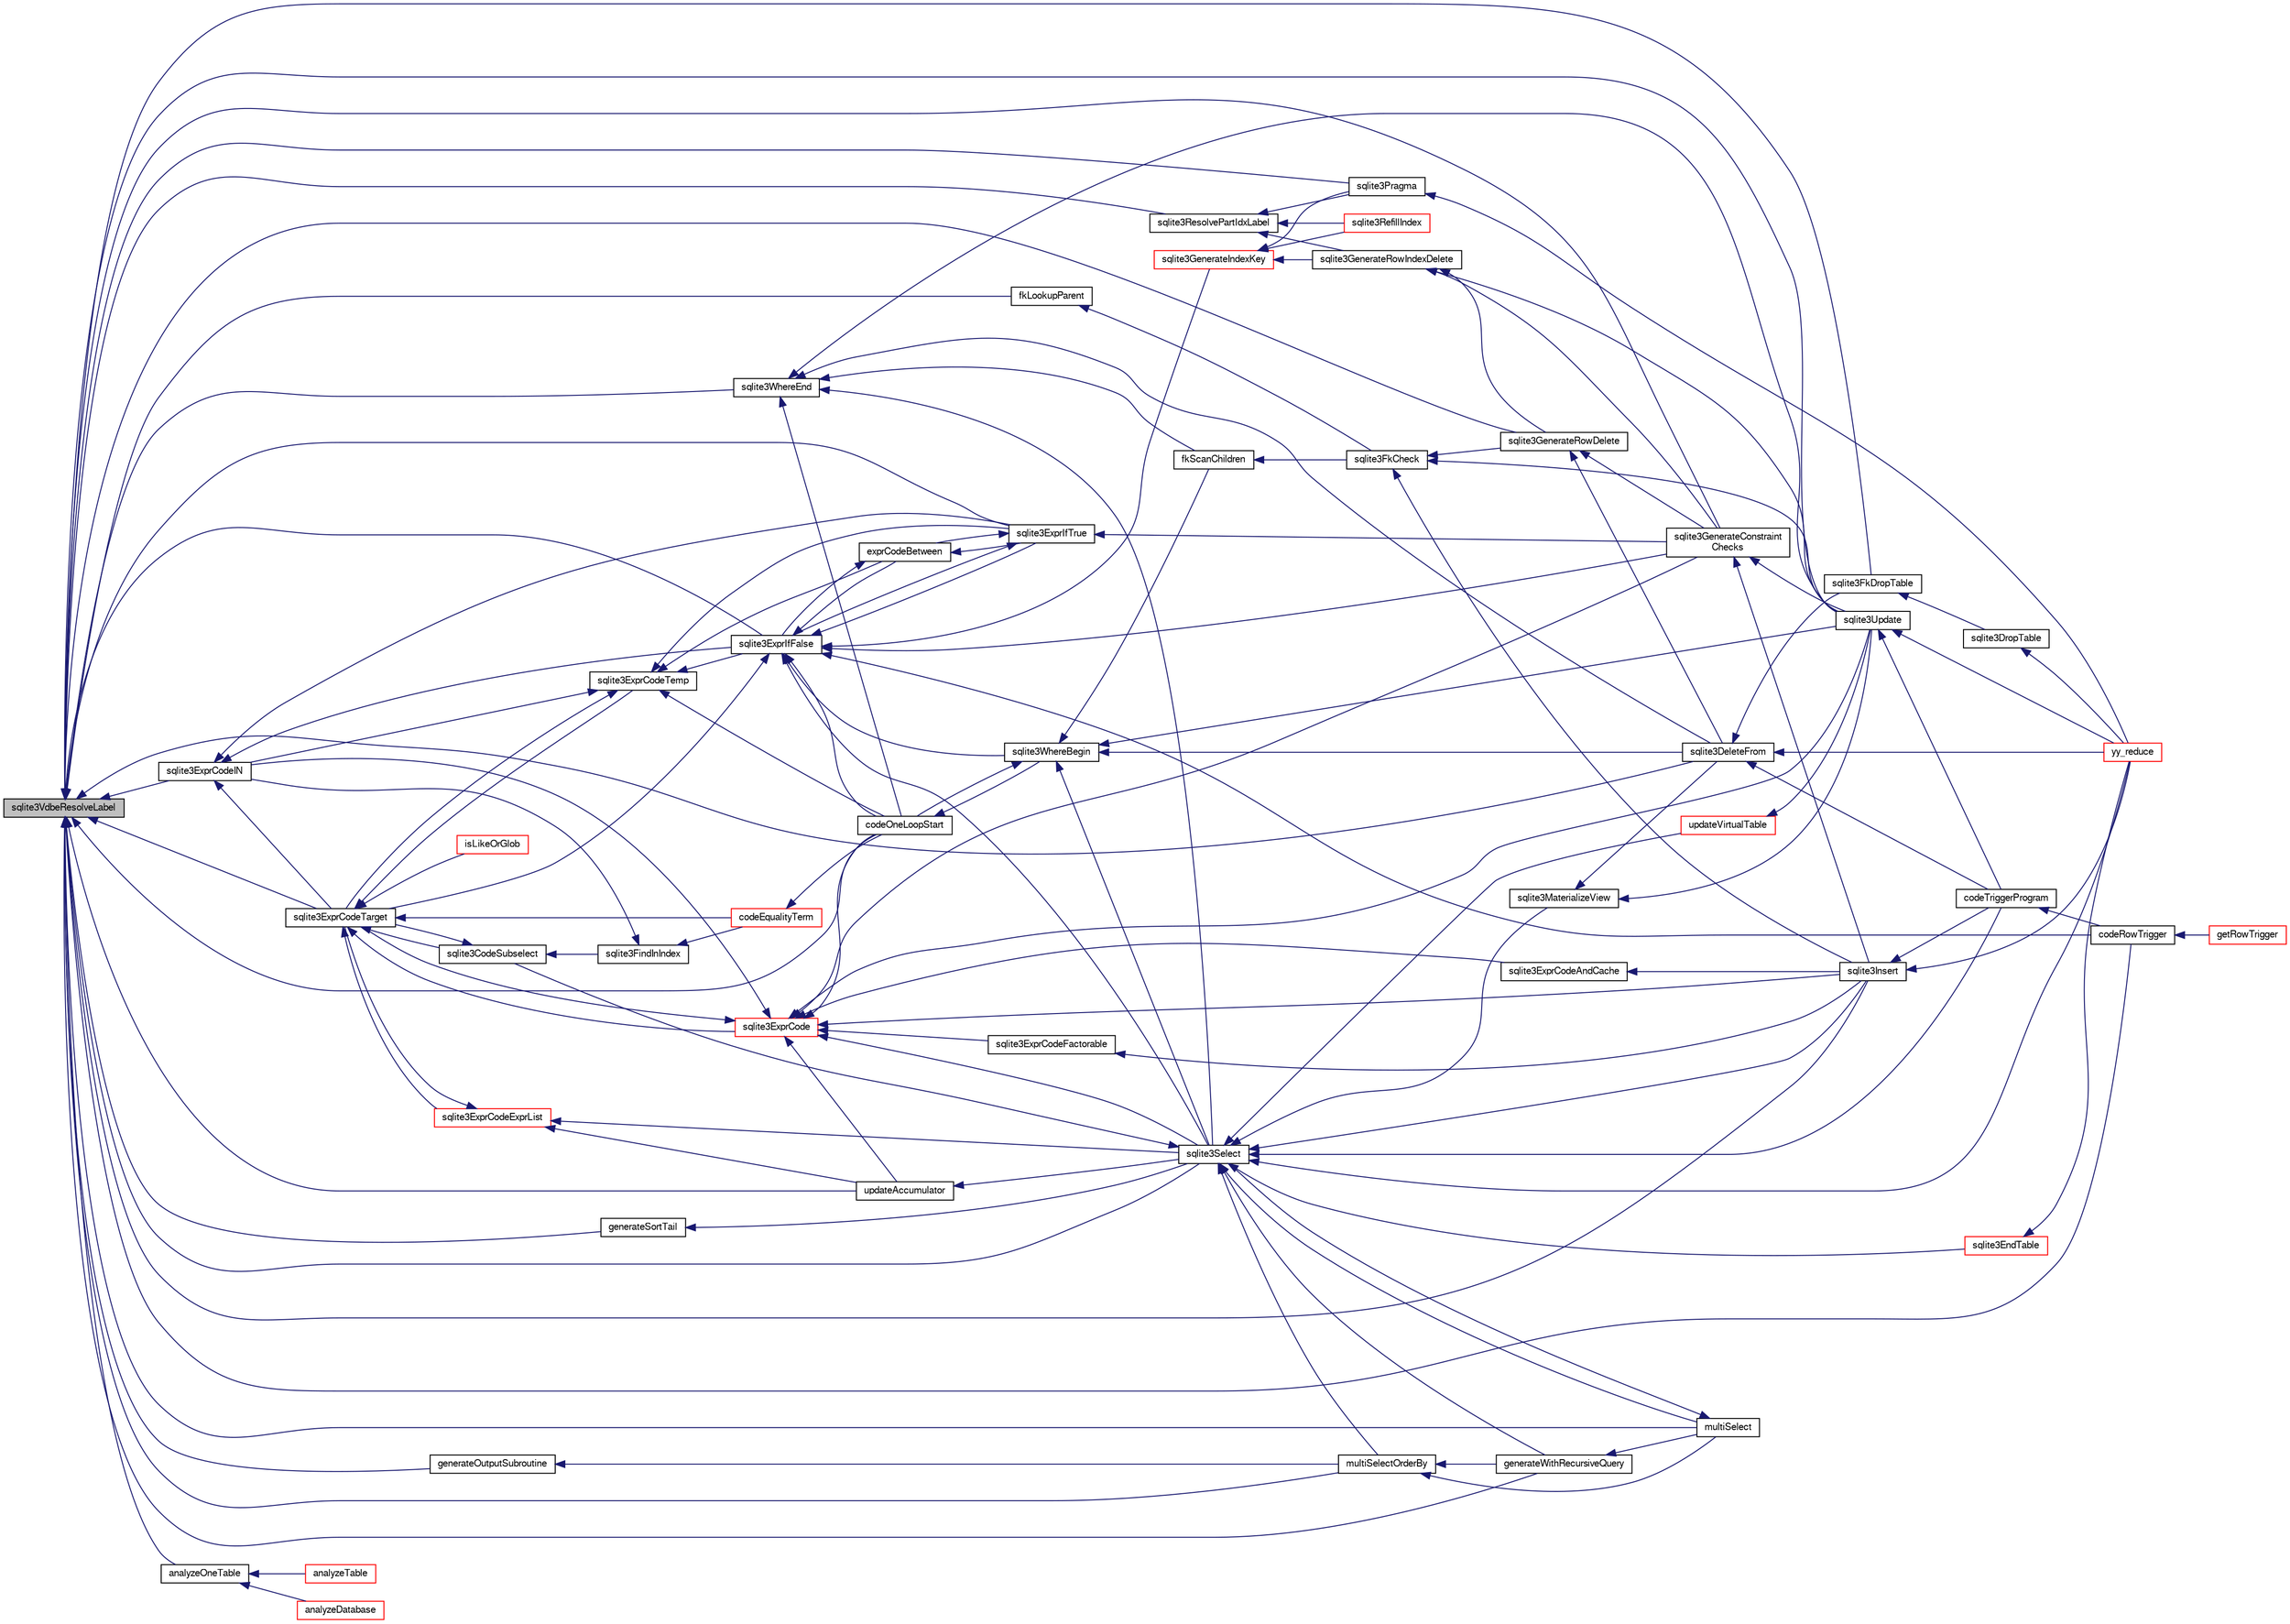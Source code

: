 digraph "sqlite3VdbeResolveLabel"
{
  edge [fontname="FreeSans",fontsize="10",labelfontname="FreeSans",labelfontsize="10"];
  node [fontname="FreeSans",fontsize="10",shape=record];
  rankdir="LR";
  Node788185 [label="sqlite3VdbeResolveLabel",height=0.2,width=0.4,color="black", fillcolor="grey75", style="filled", fontcolor="black"];
  Node788185 -> Node788186 [dir="back",color="midnightblue",fontsize="10",style="solid",fontname="FreeSans"];
  Node788186 [label="sqlite3ExprCodeIN",height=0.2,width=0.4,color="black", fillcolor="white", style="filled",URL="$sqlite3_8c.html#ad9cf4f5b5ffb90c24a4a0900c8626193"];
  Node788186 -> Node788187 [dir="back",color="midnightblue",fontsize="10",style="solid",fontname="FreeSans"];
  Node788187 [label="sqlite3ExprCodeTarget",height=0.2,width=0.4,color="black", fillcolor="white", style="filled",URL="$sqlite3_8c.html#a4f308397a0a3ed299ed31aaa1ae2a293"];
  Node788187 -> Node788188 [dir="back",color="midnightblue",fontsize="10",style="solid",fontname="FreeSans"];
  Node788188 [label="sqlite3CodeSubselect",height=0.2,width=0.4,color="black", fillcolor="white", style="filled",URL="$sqlite3_8c.html#aa69b46d2204a1d1b110107a1be12ee0c"];
  Node788188 -> Node788189 [dir="back",color="midnightblue",fontsize="10",style="solid",fontname="FreeSans"];
  Node788189 [label="sqlite3FindInIndex",height=0.2,width=0.4,color="black", fillcolor="white", style="filled",URL="$sqlite3_8c.html#af7d8c56ab0231f44bb5f87b3fafeffb2"];
  Node788189 -> Node788186 [dir="back",color="midnightblue",fontsize="10",style="solid",fontname="FreeSans"];
  Node788189 -> Node788190 [dir="back",color="midnightblue",fontsize="10",style="solid",fontname="FreeSans"];
  Node788190 [label="codeEqualityTerm",height=0.2,width=0.4,color="red", fillcolor="white", style="filled",URL="$sqlite3_8c.html#ad88a57073f031452c9843e97f15acc47"];
  Node788190 -> Node788192 [dir="back",color="midnightblue",fontsize="10",style="solid",fontname="FreeSans"];
  Node788192 [label="codeOneLoopStart",height=0.2,width=0.4,color="black", fillcolor="white", style="filled",URL="$sqlite3_8c.html#aa868875120b151c169cc79139ed6e008"];
  Node788192 -> Node788193 [dir="back",color="midnightblue",fontsize="10",style="solid",fontname="FreeSans"];
  Node788193 [label="sqlite3WhereBegin",height=0.2,width=0.4,color="black", fillcolor="white", style="filled",URL="$sqlite3_8c.html#acad049f5c9a96a8118cffd5e5ce89f7c"];
  Node788193 -> Node788194 [dir="back",color="midnightblue",fontsize="10",style="solid",fontname="FreeSans"];
  Node788194 [label="sqlite3DeleteFrom",height=0.2,width=0.4,color="black", fillcolor="white", style="filled",URL="$sqlite3_8c.html#ab9b4b45349188b49eabb23f94608a091"];
  Node788194 -> Node788195 [dir="back",color="midnightblue",fontsize="10",style="solid",fontname="FreeSans"];
  Node788195 [label="sqlite3FkDropTable",height=0.2,width=0.4,color="black", fillcolor="white", style="filled",URL="$sqlite3_8c.html#a1218c6fc74e89152ceaa4760e82f5ef9"];
  Node788195 -> Node788196 [dir="back",color="midnightblue",fontsize="10",style="solid",fontname="FreeSans"];
  Node788196 [label="sqlite3DropTable",height=0.2,width=0.4,color="black", fillcolor="white", style="filled",URL="$sqlite3_8c.html#a5534f77364b5568783c0e50db3c9defb"];
  Node788196 -> Node788197 [dir="back",color="midnightblue",fontsize="10",style="solid",fontname="FreeSans"];
  Node788197 [label="yy_reduce",height=0.2,width=0.4,color="red", fillcolor="white", style="filled",URL="$sqlite3_8c.html#a7c419a9b25711c666a9a2449ef377f14"];
  Node788194 -> Node788199 [dir="back",color="midnightblue",fontsize="10",style="solid",fontname="FreeSans"];
  Node788199 [label="codeTriggerProgram",height=0.2,width=0.4,color="black", fillcolor="white", style="filled",URL="$sqlite3_8c.html#a120801f59d9281d201d2ff4b2606836e"];
  Node788199 -> Node788200 [dir="back",color="midnightblue",fontsize="10",style="solid",fontname="FreeSans"];
  Node788200 [label="codeRowTrigger",height=0.2,width=0.4,color="black", fillcolor="white", style="filled",URL="$sqlite3_8c.html#a463cea5aaaf388b560b206570a0022fc"];
  Node788200 -> Node788201 [dir="back",color="midnightblue",fontsize="10",style="solid",fontname="FreeSans"];
  Node788201 [label="getRowTrigger",height=0.2,width=0.4,color="red", fillcolor="white", style="filled",URL="$sqlite3_8c.html#a69626ef20b540d1a2b19cf56f3f45689"];
  Node788194 -> Node788197 [dir="back",color="midnightblue",fontsize="10",style="solid",fontname="FreeSans"];
  Node788193 -> Node788210 [dir="back",color="midnightblue",fontsize="10",style="solid",fontname="FreeSans"];
  Node788210 [label="fkScanChildren",height=0.2,width=0.4,color="black", fillcolor="white", style="filled",URL="$sqlite3_8c.html#a67c9dcb484336b3155e7a82a037d4691"];
  Node788210 -> Node788211 [dir="back",color="midnightblue",fontsize="10",style="solid",fontname="FreeSans"];
  Node788211 [label="sqlite3FkCheck",height=0.2,width=0.4,color="black", fillcolor="white", style="filled",URL="$sqlite3_8c.html#aa38fb76c7d6f48f19772877a41703b92"];
  Node788211 -> Node788204 [dir="back",color="midnightblue",fontsize="10",style="solid",fontname="FreeSans"];
  Node788204 [label="sqlite3GenerateRowDelete",height=0.2,width=0.4,color="black", fillcolor="white", style="filled",URL="$sqlite3_8c.html#a2c76cbf3027fc18fdbb8cb4cd96b77d9"];
  Node788204 -> Node788194 [dir="back",color="midnightblue",fontsize="10",style="solid",fontname="FreeSans"];
  Node788204 -> Node788205 [dir="back",color="midnightblue",fontsize="10",style="solid",fontname="FreeSans"];
  Node788205 [label="sqlite3GenerateConstraint\lChecks",height=0.2,width=0.4,color="black", fillcolor="white", style="filled",URL="$sqlite3_8c.html#aef639c1e6a0c0a67ca6e7690ad931bd2"];
  Node788205 -> Node788206 [dir="back",color="midnightblue",fontsize="10",style="solid",fontname="FreeSans"];
  Node788206 [label="sqlite3Insert",height=0.2,width=0.4,color="black", fillcolor="white", style="filled",URL="$sqlite3_8c.html#a5b17c9c2000bae6bdff8e6be48d7dc2b"];
  Node788206 -> Node788199 [dir="back",color="midnightblue",fontsize="10",style="solid",fontname="FreeSans"];
  Node788206 -> Node788197 [dir="back",color="midnightblue",fontsize="10",style="solid",fontname="FreeSans"];
  Node788205 -> Node788207 [dir="back",color="midnightblue",fontsize="10",style="solid",fontname="FreeSans"];
  Node788207 [label="sqlite3Update",height=0.2,width=0.4,color="black", fillcolor="white", style="filled",URL="$sqlite3_8c.html#ac5aa67c46e8cc8174566fabe6809fafa"];
  Node788207 -> Node788199 [dir="back",color="midnightblue",fontsize="10",style="solid",fontname="FreeSans"];
  Node788207 -> Node788197 [dir="back",color="midnightblue",fontsize="10",style="solid",fontname="FreeSans"];
  Node788211 -> Node788206 [dir="back",color="midnightblue",fontsize="10",style="solid",fontname="FreeSans"];
  Node788211 -> Node788207 [dir="back",color="midnightblue",fontsize="10",style="solid",fontname="FreeSans"];
  Node788193 -> Node788212 [dir="back",color="midnightblue",fontsize="10",style="solid",fontname="FreeSans"];
  Node788212 [label="sqlite3Select",height=0.2,width=0.4,color="black", fillcolor="white", style="filled",URL="$sqlite3_8c.html#a2465ee8c956209ba4b272477b7c21a45"];
  Node788212 -> Node788188 [dir="back",color="midnightblue",fontsize="10",style="solid",fontname="FreeSans"];
  Node788212 -> Node788213 [dir="back",color="midnightblue",fontsize="10",style="solid",fontname="FreeSans"];
  Node788213 [label="sqlite3EndTable",height=0.2,width=0.4,color="red", fillcolor="white", style="filled",URL="$sqlite3_8c.html#a7b5f2c66c0f0b6f819d970ca389768b0"];
  Node788213 -> Node788197 [dir="back",color="midnightblue",fontsize="10",style="solid",fontname="FreeSans"];
  Node788212 -> Node788215 [dir="back",color="midnightblue",fontsize="10",style="solid",fontname="FreeSans"];
  Node788215 [label="sqlite3MaterializeView",height=0.2,width=0.4,color="black", fillcolor="white", style="filled",URL="$sqlite3_8c.html#a4557984b0b75f998fb0c3f231c9b1def"];
  Node788215 -> Node788194 [dir="back",color="midnightblue",fontsize="10",style="solid",fontname="FreeSans"];
  Node788215 -> Node788207 [dir="back",color="midnightblue",fontsize="10",style="solid",fontname="FreeSans"];
  Node788212 -> Node788206 [dir="back",color="midnightblue",fontsize="10",style="solid",fontname="FreeSans"];
  Node788212 -> Node788216 [dir="back",color="midnightblue",fontsize="10",style="solid",fontname="FreeSans"];
  Node788216 [label="generateWithRecursiveQuery",height=0.2,width=0.4,color="black", fillcolor="white", style="filled",URL="$sqlite3_8c.html#ade2c3663fa9c3b9676507984b9483942"];
  Node788216 -> Node788217 [dir="back",color="midnightblue",fontsize="10",style="solid",fontname="FreeSans"];
  Node788217 [label="multiSelect",height=0.2,width=0.4,color="black", fillcolor="white", style="filled",URL="$sqlite3_8c.html#a6456c61f3d9b2389738753cedfa24fa7"];
  Node788217 -> Node788212 [dir="back",color="midnightblue",fontsize="10",style="solid",fontname="FreeSans"];
  Node788212 -> Node788217 [dir="back",color="midnightblue",fontsize="10",style="solid",fontname="FreeSans"];
  Node788212 -> Node788218 [dir="back",color="midnightblue",fontsize="10",style="solid",fontname="FreeSans"];
  Node788218 [label="multiSelectOrderBy",height=0.2,width=0.4,color="black", fillcolor="white", style="filled",URL="$sqlite3_8c.html#afcdb8488c6f4dfdadaf9f04bca35b808"];
  Node788218 -> Node788216 [dir="back",color="midnightblue",fontsize="10",style="solid",fontname="FreeSans"];
  Node788218 -> Node788217 [dir="back",color="midnightblue",fontsize="10",style="solid",fontname="FreeSans"];
  Node788212 -> Node788199 [dir="back",color="midnightblue",fontsize="10",style="solid",fontname="FreeSans"];
  Node788212 -> Node788219 [dir="back",color="midnightblue",fontsize="10",style="solid",fontname="FreeSans"];
  Node788219 [label="updateVirtualTable",height=0.2,width=0.4,color="red", fillcolor="white", style="filled",URL="$sqlite3_8c.html#a740220531db9293c39a2cdd7da3f74e1"];
  Node788219 -> Node788207 [dir="back",color="midnightblue",fontsize="10",style="solid",fontname="FreeSans"];
  Node788212 -> Node788197 [dir="back",color="midnightblue",fontsize="10",style="solid",fontname="FreeSans"];
  Node788193 -> Node788207 [dir="back",color="midnightblue",fontsize="10",style="solid",fontname="FreeSans"];
  Node788193 -> Node788192 [dir="back",color="midnightblue",fontsize="10",style="solid",fontname="FreeSans"];
  Node788188 -> Node788187 [dir="back",color="midnightblue",fontsize="10",style="solid",fontname="FreeSans"];
  Node788187 -> Node788220 [dir="back",color="midnightblue",fontsize="10",style="solid",fontname="FreeSans"];
  Node788220 [label="sqlite3ExprCodeTemp",height=0.2,width=0.4,color="black", fillcolor="white", style="filled",URL="$sqlite3_8c.html#a3bc5c1ccb3c5851847e2aeb4a84ae1fc"];
  Node788220 -> Node788186 [dir="back",color="midnightblue",fontsize="10",style="solid",fontname="FreeSans"];
  Node788220 -> Node788187 [dir="back",color="midnightblue",fontsize="10",style="solid",fontname="FreeSans"];
  Node788220 -> Node788221 [dir="back",color="midnightblue",fontsize="10",style="solid",fontname="FreeSans"];
  Node788221 [label="exprCodeBetween",height=0.2,width=0.4,color="black", fillcolor="white", style="filled",URL="$sqlite3_8c.html#abd053493214542bca8f406f42145d173"];
  Node788221 -> Node788222 [dir="back",color="midnightblue",fontsize="10",style="solid",fontname="FreeSans"];
  Node788222 [label="sqlite3ExprIfTrue",height=0.2,width=0.4,color="black", fillcolor="white", style="filled",URL="$sqlite3_8c.html#ad93a55237c23e1b743ab1f59df1a1444"];
  Node788222 -> Node788221 [dir="back",color="midnightblue",fontsize="10",style="solid",fontname="FreeSans"];
  Node788222 -> Node788223 [dir="back",color="midnightblue",fontsize="10",style="solid",fontname="FreeSans"];
  Node788223 [label="sqlite3ExprIfFalse",height=0.2,width=0.4,color="black", fillcolor="white", style="filled",URL="$sqlite3_8c.html#af97ecccb5d56e321e118414b08f65b71"];
  Node788223 -> Node788187 [dir="back",color="midnightblue",fontsize="10",style="solid",fontname="FreeSans"];
  Node788223 -> Node788221 [dir="back",color="midnightblue",fontsize="10",style="solid",fontname="FreeSans"];
  Node788223 -> Node788222 [dir="back",color="midnightblue",fontsize="10",style="solid",fontname="FreeSans"];
  Node788223 -> Node788224 [dir="back",color="midnightblue",fontsize="10",style="solid",fontname="FreeSans"];
  Node788224 [label="sqlite3GenerateIndexKey",height=0.2,width=0.4,color="red", fillcolor="white", style="filled",URL="$sqlite3_8c.html#ab85ac93d5c5e6760f45f07897be7f272"];
  Node788224 -> Node788225 [dir="back",color="midnightblue",fontsize="10",style="solid",fontname="FreeSans"];
  Node788225 [label="sqlite3RefillIndex",height=0.2,width=0.4,color="red", fillcolor="white", style="filled",URL="$sqlite3_8c.html#a17be5b679d9181b961ea9ba4a18d4f80"];
  Node788224 -> Node788232 [dir="back",color="midnightblue",fontsize="10",style="solid",fontname="FreeSans"];
  Node788232 [label="sqlite3GenerateRowIndexDelete",height=0.2,width=0.4,color="black", fillcolor="white", style="filled",URL="$sqlite3_8c.html#a09c23ae08a7c469d62705f067d7a2135"];
  Node788232 -> Node788204 [dir="back",color="midnightblue",fontsize="10",style="solid",fontname="FreeSans"];
  Node788232 -> Node788205 [dir="back",color="midnightblue",fontsize="10",style="solid",fontname="FreeSans"];
  Node788232 -> Node788207 [dir="back",color="midnightblue",fontsize="10",style="solid",fontname="FreeSans"];
  Node788224 -> Node788233 [dir="back",color="midnightblue",fontsize="10",style="solid",fontname="FreeSans"];
  Node788233 [label="sqlite3Pragma",height=0.2,width=0.4,color="black", fillcolor="white", style="filled",URL="$sqlite3_8c.html#a111391370f58f8e6a6eca51fd34d62ed"];
  Node788233 -> Node788197 [dir="back",color="midnightblue",fontsize="10",style="solid",fontname="FreeSans"];
  Node788223 -> Node788205 [dir="back",color="midnightblue",fontsize="10",style="solid",fontname="FreeSans"];
  Node788223 -> Node788212 [dir="back",color="midnightblue",fontsize="10",style="solid",fontname="FreeSans"];
  Node788223 -> Node788200 [dir="back",color="midnightblue",fontsize="10",style="solid",fontname="FreeSans"];
  Node788223 -> Node788192 [dir="back",color="midnightblue",fontsize="10",style="solid",fontname="FreeSans"];
  Node788223 -> Node788193 [dir="back",color="midnightblue",fontsize="10",style="solid",fontname="FreeSans"];
  Node788222 -> Node788205 [dir="back",color="midnightblue",fontsize="10",style="solid",fontname="FreeSans"];
  Node788221 -> Node788223 [dir="back",color="midnightblue",fontsize="10",style="solid",fontname="FreeSans"];
  Node788220 -> Node788222 [dir="back",color="midnightblue",fontsize="10",style="solid",fontname="FreeSans"];
  Node788220 -> Node788223 [dir="back",color="midnightblue",fontsize="10",style="solid",fontname="FreeSans"];
  Node788220 -> Node788192 [dir="back",color="midnightblue",fontsize="10",style="solid",fontname="FreeSans"];
  Node788187 -> Node788235 [dir="back",color="midnightblue",fontsize="10",style="solid",fontname="FreeSans"];
  Node788235 [label="sqlite3ExprCode",height=0.2,width=0.4,color="red", fillcolor="white", style="filled",URL="$sqlite3_8c.html#a75f270fb0b111b86924cca4ea507b417"];
  Node788235 -> Node788186 [dir="back",color="midnightblue",fontsize="10",style="solid",fontname="FreeSans"];
  Node788235 -> Node788187 [dir="back",color="midnightblue",fontsize="10",style="solid",fontname="FreeSans"];
  Node788235 -> Node788236 [dir="back",color="midnightblue",fontsize="10",style="solid",fontname="FreeSans"];
  Node788236 [label="sqlite3ExprCodeFactorable",height=0.2,width=0.4,color="black", fillcolor="white", style="filled",URL="$sqlite3_8c.html#a843f7fd58eec5a683c1fd8435fcd1e84"];
  Node788236 -> Node788206 [dir="back",color="midnightblue",fontsize="10",style="solid",fontname="FreeSans"];
  Node788235 -> Node788237 [dir="back",color="midnightblue",fontsize="10",style="solid",fontname="FreeSans"];
  Node788237 [label="sqlite3ExprCodeAndCache",height=0.2,width=0.4,color="black", fillcolor="white", style="filled",URL="$sqlite3_8c.html#ae3e46527d9b7fc9cb9236d21a5e6b1d8"];
  Node788237 -> Node788206 [dir="back",color="midnightblue",fontsize="10",style="solid",fontname="FreeSans"];
  Node788235 -> Node788206 [dir="back",color="midnightblue",fontsize="10",style="solid",fontname="FreeSans"];
  Node788235 -> Node788205 [dir="back",color="midnightblue",fontsize="10",style="solid",fontname="FreeSans"];
  Node788235 -> Node788243 [dir="back",color="midnightblue",fontsize="10",style="solid",fontname="FreeSans"];
  Node788243 [label="updateAccumulator",height=0.2,width=0.4,color="black", fillcolor="white", style="filled",URL="$sqlite3_8c.html#a1681660dd3ecd50c8727d6e56a537bd9"];
  Node788243 -> Node788212 [dir="back",color="midnightblue",fontsize="10",style="solid",fontname="FreeSans"];
  Node788235 -> Node788212 [dir="back",color="midnightblue",fontsize="10",style="solid",fontname="FreeSans"];
  Node788235 -> Node788207 [dir="back",color="midnightblue",fontsize="10",style="solid",fontname="FreeSans"];
  Node788235 -> Node788192 [dir="back",color="midnightblue",fontsize="10",style="solid",fontname="FreeSans"];
  Node788187 -> Node788244 [dir="back",color="midnightblue",fontsize="10",style="solid",fontname="FreeSans"];
  Node788244 [label="sqlite3ExprCodeExprList",height=0.2,width=0.4,color="red", fillcolor="white", style="filled",URL="$sqlite3_8c.html#a05b2b3dc3de7565de24eb3a2ff4e9566"];
  Node788244 -> Node788187 [dir="back",color="midnightblue",fontsize="10",style="solid",fontname="FreeSans"];
  Node788244 -> Node788243 [dir="back",color="midnightblue",fontsize="10",style="solid",fontname="FreeSans"];
  Node788244 -> Node788212 [dir="back",color="midnightblue",fontsize="10",style="solid",fontname="FreeSans"];
  Node788187 -> Node788247 [dir="back",color="midnightblue",fontsize="10",style="solid",fontname="FreeSans"];
  Node788247 [label="isLikeOrGlob",height=0.2,width=0.4,color="red", fillcolor="white", style="filled",URL="$sqlite3_8c.html#a6c38e495198bf8976f68d1a6ebd74a50"];
  Node788187 -> Node788190 [dir="back",color="midnightblue",fontsize="10",style="solid",fontname="FreeSans"];
  Node788186 -> Node788222 [dir="back",color="midnightblue",fontsize="10",style="solid",fontname="FreeSans"];
  Node788186 -> Node788223 [dir="back",color="midnightblue",fontsize="10",style="solid",fontname="FreeSans"];
  Node788185 -> Node788187 [dir="back",color="midnightblue",fontsize="10",style="solid",fontname="FreeSans"];
  Node788185 -> Node788222 [dir="back",color="midnightblue",fontsize="10",style="solid",fontname="FreeSans"];
  Node788185 -> Node788223 [dir="back",color="midnightblue",fontsize="10",style="solid",fontname="FreeSans"];
  Node788185 -> Node788256 [dir="back",color="midnightblue",fontsize="10",style="solid",fontname="FreeSans"];
  Node788256 [label="analyzeOneTable",height=0.2,width=0.4,color="black", fillcolor="white", style="filled",URL="$sqlite3_8c.html#a31d4182bf855943a5d0526dbb4987803"];
  Node788256 -> Node788257 [dir="back",color="midnightblue",fontsize="10",style="solid",fontname="FreeSans"];
  Node788257 [label="analyzeDatabase",height=0.2,width=0.4,color="red", fillcolor="white", style="filled",URL="$sqlite3_8c.html#a19f2a630f42aaa010d1b47b81f8cea18"];
  Node788256 -> Node788259 [dir="back",color="midnightblue",fontsize="10",style="solid",fontname="FreeSans"];
  Node788259 [label="analyzeTable",height=0.2,width=0.4,color="red", fillcolor="white", style="filled",URL="$sqlite3_8c.html#a85f18bcf2d42d5d6ae3033b0c49144b6"];
  Node788185 -> Node788194 [dir="back",color="midnightblue",fontsize="10",style="solid",fontname="FreeSans"];
  Node788185 -> Node788204 [dir="back",color="midnightblue",fontsize="10",style="solid",fontname="FreeSans"];
  Node788185 -> Node788260 [dir="back",color="midnightblue",fontsize="10",style="solid",fontname="FreeSans"];
  Node788260 [label="sqlite3ResolvePartIdxLabel",height=0.2,width=0.4,color="black", fillcolor="white", style="filled",URL="$sqlite3_8c.html#ad382e31f9ce406ca98bf25e916d32e11"];
  Node788260 -> Node788225 [dir="back",color="midnightblue",fontsize="10",style="solid",fontname="FreeSans"];
  Node788260 -> Node788232 [dir="back",color="midnightblue",fontsize="10",style="solid",fontname="FreeSans"];
  Node788260 -> Node788233 [dir="back",color="midnightblue",fontsize="10",style="solid",fontname="FreeSans"];
  Node788185 -> Node788261 [dir="back",color="midnightblue",fontsize="10",style="solid",fontname="FreeSans"];
  Node788261 [label="fkLookupParent",height=0.2,width=0.4,color="black", fillcolor="white", style="filled",URL="$sqlite3_8c.html#ac7b0111b1d2e3305a38874a645a86d06"];
  Node788261 -> Node788211 [dir="back",color="midnightblue",fontsize="10",style="solid",fontname="FreeSans"];
  Node788185 -> Node788195 [dir="back",color="midnightblue",fontsize="10",style="solid",fontname="FreeSans"];
  Node788185 -> Node788206 [dir="back",color="midnightblue",fontsize="10",style="solid",fontname="FreeSans"];
  Node788185 -> Node788205 [dir="back",color="midnightblue",fontsize="10",style="solid",fontname="FreeSans"];
  Node788185 -> Node788233 [dir="back",color="midnightblue",fontsize="10",style="solid",fontname="FreeSans"];
  Node788185 -> Node788262 [dir="back",color="midnightblue",fontsize="10",style="solid",fontname="FreeSans"];
  Node788262 [label="generateSortTail",height=0.2,width=0.4,color="black", fillcolor="white", style="filled",URL="$sqlite3_8c.html#a765aecda0868f07068f466b0ad2a103e"];
  Node788262 -> Node788212 [dir="back",color="midnightblue",fontsize="10",style="solid",fontname="FreeSans"];
  Node788185 -> Node788216 [dir="back",color="midnightblue",fontsize="10",style="solid",fontname="FreeSans"];
  Node788185 -> Node788217 [dir="back",color="midnightblue",fontsize="10",style="solid",fontname="FreeSans"];
  Node788185 -> Node788263 [dir="back",color="midnightblue",fontsize="10",style="solid",fontname="FreeSans"];
  Node788263 [label="generateOutputSubroutine",height=0.2,width=0.4,color="black", fillcolor="white", style="filled",URL="$sqlite3_8c.html#a726cb50d2916b29ad5dc1e51f635af25"];
  Node788263 -> Node788218 [dir="back",color="midnightblue",fontsize="10",style="solid",fontname="FreeSans"];
  Node788185 -> Node788218 [dir="back",color="midnightblue",fontsize="10",style="solid",fontname="FreeSans"];
  Node788185 -> Node788243 [dir="back",color="midnightblue",fontsize="10",style="solid",fontname="FreeSans"];
  Node788185 -> Node788212 [dir="back",color="midnightblue",fontsize="10",style="solid",fontname="FreeSans"];
  Node788185 -> Node788200 [dir="back",color="midnightblue",fontsize="10",style="solid",fontname="FreeSans"];
  Node788185 -> Node788207 [dir="back",color="midnightblue",fontsize="10",style="solid",fontname="FreeSans"];
  Node788185 -> Node788192 [dir="back",color="midnightblue",fontsize="10",style="solid",fontname="FreeSans"];
  Node788185 -> Node788264 [dir="back",color="midnightblue",fontsize="10",style="solid",fontname="FreeSans"];
  Node788264 [label="sqlite3WhereEnd",height=0.2,width=0.4,color="black", fillcolor="white", style="filled",URL="$sqlite3_8c.html#af95a57bac2421101d85440934cc5043e"];
  Node788264 -> Node788194 [dir="back",color="midnightblue",fontsize="10",style="solid",fontname="FreeSans"];
  Node788264 -> Node788210 [dir="back",color="midnightblue",fontsize="10",style="solid",fontname="FreeSans"];
  Node788264 -> Node788212 [dir="back",color="midnightblue",fontsize="10",style="solid",fontname="FreeSans"];
  Node788264 -> Node788207 [dir="back",color="midnightblue",fontsize="10",style="solid",fontname="FreeSans"];
  Node788264 -> Node788192 [dir="back",color="midnightblue",fontsize="10",style="solid",fontname="FreeSans"];
}
